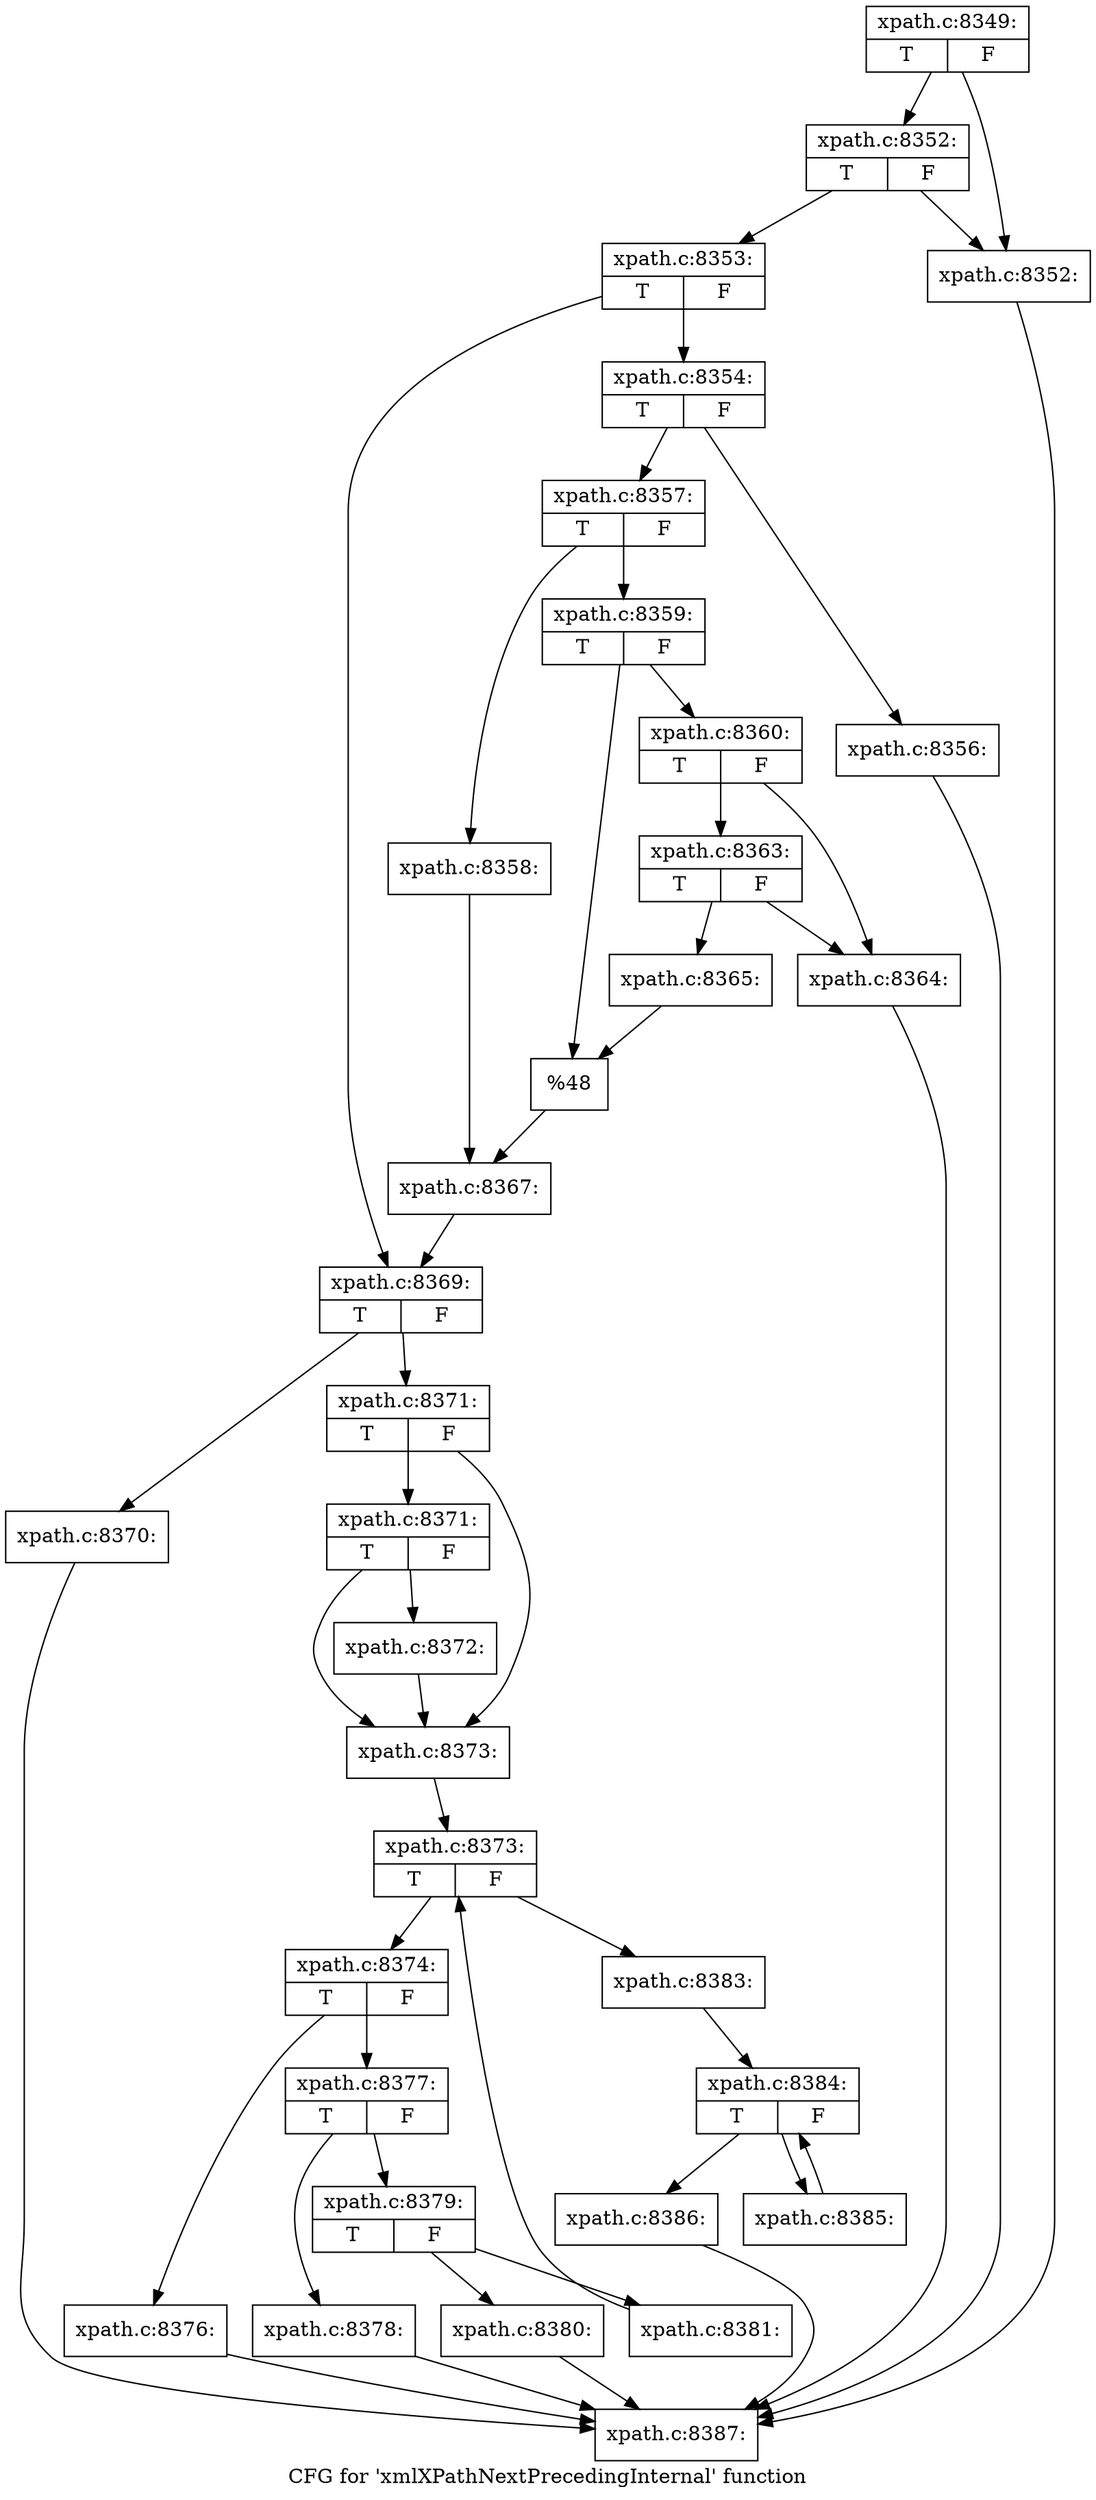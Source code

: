 digraph "CFG for 'xmlXPathNextPrecedingInternal' function" {
	label="CFG for 'xmlXPathNextPrecedingInternal' function";

	Node0x55e6b2d9b610 [shape=record,label="{xpath.c:8349:|{<s0>T|<s1>F}}"];
	Node0x55e6b2d9b610 -> Node0x55e6b2da28d0;
	Node0x55e6b2d9b610 -> Node0x55e6b2da2970;
	Node0x55e6b2da2970 [shape=record,label="{xpath.c:8352:|{<s0>T|<s1>F}}"];
	Node0x55e6b2da2970 -> Node0x55e6b2da28d0;
	Node0x55e6b2da2970 -> Node0x55e6b2da2920;
	Node0x55e6b2da28d0 [shape=record,label="{xpath.c:8352:}"];
	Node0x55e6b2da28d0 -> Node0x55e6b2da1e60;
	Node0x55e6b2da2920 [shape=record,label="{xpath.c:8353:|{<s0>T|<s1>F}}"];
	Node0x55e6b2da2920 -> Node0x55e6b2da30c0;
	Node0x55e6b2da2920 -> Node0x55e6b2da3110;
	Node0x55e6b2da30c0 [shape=record,label="{xpath.c:8354:|{<s0>T|<s1>F}}"];
	Node0x55e6b2da30c0 -> Node0x55e6b2da3700;
	Node0x55e6b2da30c0 -> Node0x55e6b2da3750;
	Node0x55e6b2da3700 [shape=record,label="{xpath.c:8356:}"];
	Node0x55e6b2da3700 -> Node0x55e6b2da1e60;
	Node0x55e6b2da3750 [shape=record,label="{xpath.c:8357:|{<s0>T|<s1>F}}"];
	Node0x55e6b2da3750 -> Node0x55e6b2da3bb0;
	Node0x55e6b2da3750 -> Node0x55e6b2da3c50;
	Node0x55e6b2da3bb0 [shape=record,label="{xpath.c:8358:}"];
	Node0x55e6b2da3bb0 -> Node0x55e6b2da3c00;
	Node0x55e6b2da3c50 [shape=record,label="{xpath.c:8359:|{<s0>T|<s1>F}}"];
	Node0x55e6b2da3c50 -> Node0x55e6b2da4440;
	Node0x55e6b2da3c50 -> Node0x55e6b2da4490;
	Node0x55e6b2da4440 [shape=record,label="{xpath.c:8360:|{<s0>T|<s1>F}}"];
	Node0x55e6b2da4440 -> Node0x55e6b2da4d20;
	Node0x55e6b2da4440 -> Node0x55e6b2da4dc0;
	Node0x55e6b2da4dc0 [shape=record,label="{xpath.c:8363:|{<s0>T|<s1>F}}"];
	Node0x55e6b2da4dc0 -> Node0x55e6b2da4d20;
	Node0x55e6b2da4dc0 -> Node0x55e6b2da4d70;
	Node0x55e6b2da4d20 [shape=record,label="{xpath.c:8364:}"];
	Node0x55e6b2da4d20 -> Node0x55e6b2da1e60;
	Node0x55e6b2da4d70 [shape=record,label="{xpath.c:8365:}"];
	Node0x55e6b2da4d70 -> Node0x55e6b2da4490;
	Node0x55e6b2da4490 [shape=record,label="{%48}"];
	Node0x55e6b2da4490 -> Node0x55e6b2da3c00;
	Node0x55e6b2da3c00 [shape=record,label="{xpath.c:8367:}"];
	Node0x55e6b2da3c00 -> Node0x55e6b2da3110;
	Node0x55e6b2da3110 [shape=record,label="{xpath.c:8369:|{<s0>T|<s1>F}}"];
	Node0x55e6b2da3110 -> Node0x55e6b2da6180;
	Node0x55e6b2da3110 -> Node0x55e6b2da61d0;
	Node0x55e6b2da6180 [shape=record,label="{xpath.c:8370:}"];
	Node0x55e6b2da6180 -> Node0x55e6b2da1e60;
	Node0x55e6b2da61d0 [shape=record,label="{xpath.c:8371:|{<s0>T|<s1>F}}"];
	Node0x55e6b2da61d0 -> Node0x55e6b2da6800;
	Node0x55e6b2da61d0 -> Node0x55e6b2da67b0;
	Node0x55e6b2da6800 [shape=record,label="{xpath.c:8371:|{<s0>T|<s1>F}}"];
	Node0x55e6b2da6800 -> Node0x55e6b2da6760;
	Node0x55e6b2da6800 -> Node0x55e6b2da67b0;
	Node0x55e6b2da6760 [shape=record,label="{xpath.c:8372:}"];
	Node0x55e6b2da6760 -> Node0x55e6b2da67b0;
	Node0x55e6b2da67b0 [shape=record,label="{xpath.c:8373:}"];
	Node0x55e6b2da67b0 -> Node0x55e6b2da73e0;
	Node0x55e6b2da73e0 [shape=record,label="{xpath.c:8373:|{<s0>T|<s1>F}}"];
	Node0x55e6b2da73e0 -> Node0x55e6b2da78d0;
	Node0x55e6b2da73e0 -> Node0x55e6b2da75c0;
	Node0x55e6b2da78d0 [shape=record,label="{xpath.c:8374:|{<s0>T|<s1>F}}"];
	Node0x55e6b2da78d0 -> Node0x55e6b2da7c40;
	Node0x55e6b2da78d0 -> Node0x55e6b2da7c90;
	Node0x55e6b2da7c40 [shape=record,label="{xpath.c:8376:}"];
	Node0x55e6b2da7c40 -> Node0x55e6b2da1e60;
	Node0x55e6b2da7c90 [shape=record,label="{xpath.c:8377:|{<s0>T|<s1>F}}"];
	Node0x55e6b2da7c90 -> Node0x55e6b2da80f0;
	Node0x55e6b2da7c90 -> Node0x55e6b2da8140;
	Node0x55e6b2da80f0 [shape=record,label="{xpath.c:8378:}"];
	Node0x55e6b2da80f0 -> Node0x55e6b2da1e60;
	Node0x55e6b2da8140 [shape=record,label="{xpath.c:8379:|{<s0>T|<s1>F}}"];
	Node0x55e6b2da8140 -> Node0x55e6b2da8990;
	Node0x55e6b2da8140 -> Node0x55e6b2da89e0;
	Node0x55e6b2da8990 [shape=record,label="{xpath.c:8380:}"];
	Node0x55e6b2da8990 -> Node0x55e6b2da1e60;
	Node0x55e6b2da89e0 [shape=record,label="{xpath.c:8381:}"];
	Node0x55e6b2da89e0 -> Node0x55e6b2da73e0;
	Node0x55e6b2da75c0 [shape=record,label="{xpath.c:8383:}"];
	Node0x55e6b2da75c0 -> Node0x55e6b2da96f0;
	Node0x55e6b2da96f0 [shape=record,label="{xpath.c:8384:|{<s0>T|<s1>F}}"];
	Node0x55e6b2da96f0 -> Node0x55e6b2da9c20;
	Node0x55e6b2da96f0 -> Node0x55e6b2da9910;
	Node0x55e6b2da9c20 [shape=record,label="{xpath.c:8385:}"];
	Node0x55e6b2da9c20 -> Node0x55e6b2da96f0;
	Node0x55e6b2da9910 [shape=record,label="{xpath.c:8386:}"];
	Node0x55e6b2da9910 -> Node0x55e6b2da1e60;
	Node0x55e6b2da1e60 [shape=record,label="{xpath.c:8387:}"];
}
